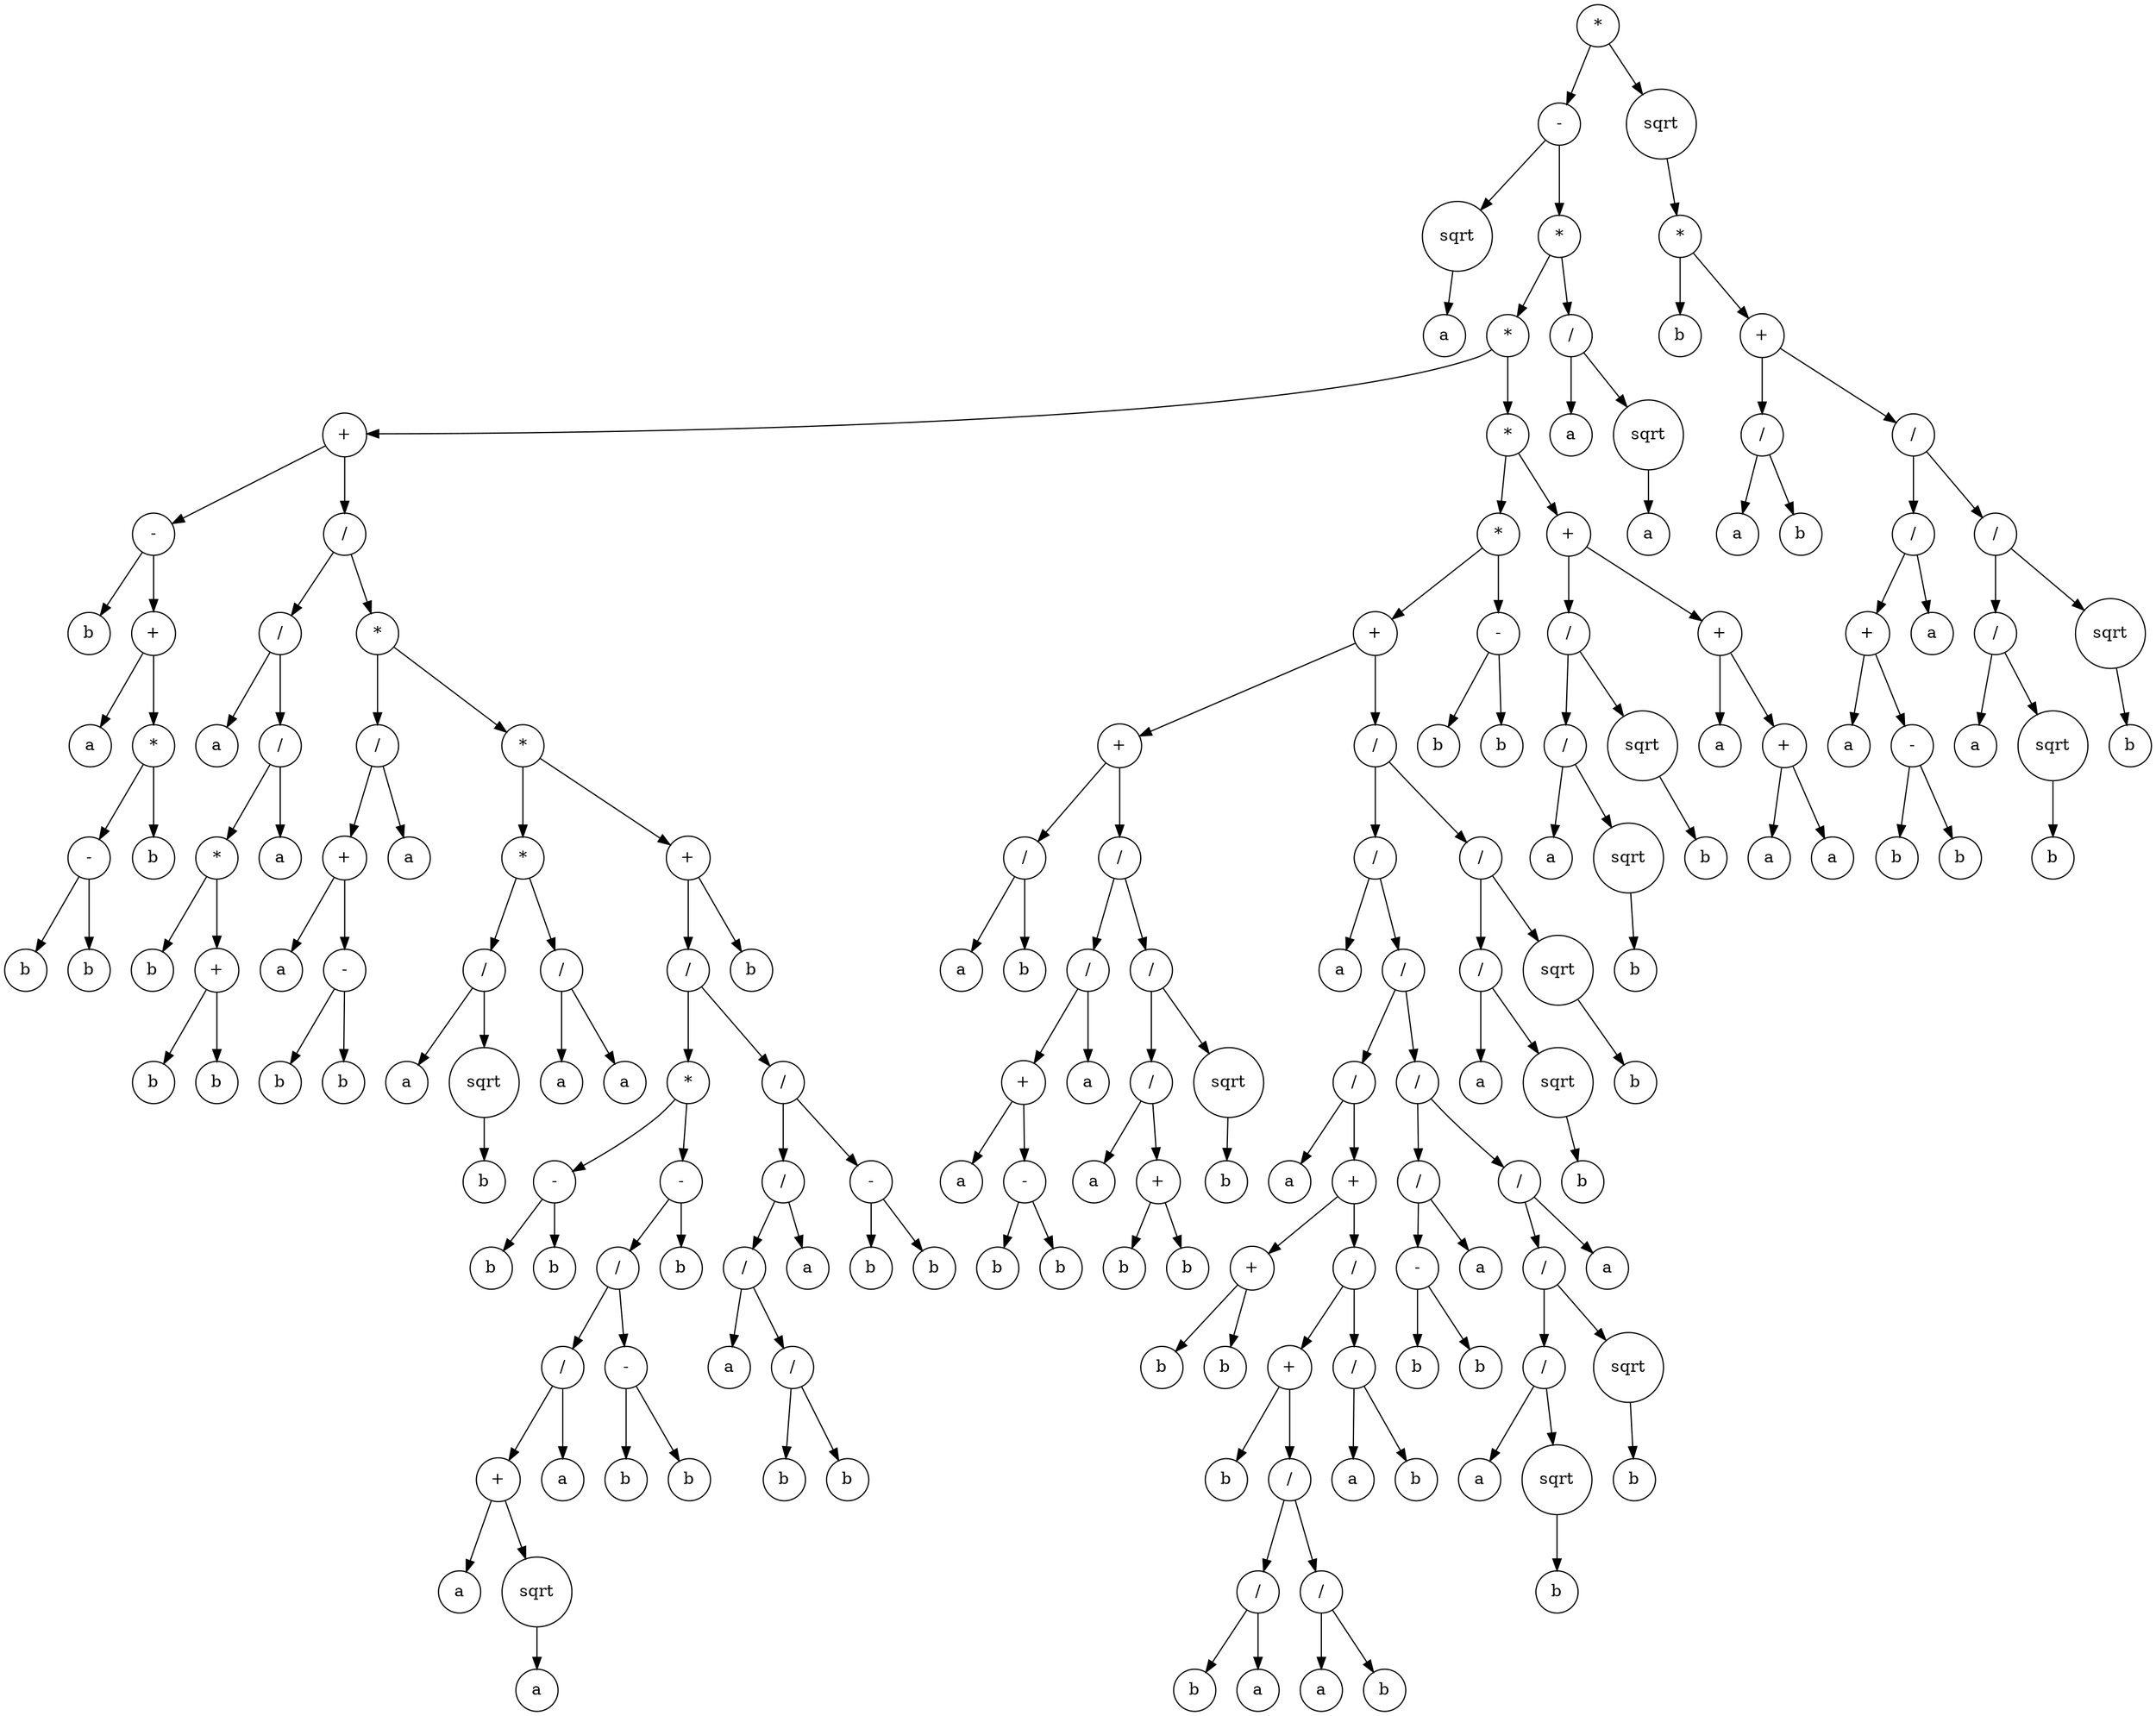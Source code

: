 digraph g {
graph [ordering=out];
node [shape=circle];
n[label = "*"];
n0[label = "-"];
n00[label = "sqrt"];
n000[label = "a"];
n00 -> n000;
n0 -> n00;
n01[label = "*"];
n010[label = "*"];
n0100[label = "+"];
n01000[label = "-"];
n010000[label = "b"];
n01000 -> n010000;
n010001[label = "+"];
n0100010[label = "a"];
n010001 -> n0100010;
n0100011[label = "*"];
n01000110[label = "-"];
n010001100[label = "b"];
n01000110 -> n010001100;
n010001101[label = "b"];
n01000110 -> n010001101;
n0100011 -> n01000110;
n01000111[label = "b"];
n0100011 -> n01000111;
n010001 -> n0100011;
n01000 -> n010001;
n0100 -> n01000;
n01001[label = "/"];
n010010[label = "/"];
n0100100[label = "a"];
n010010 -> n0100100;
n0100101[label = "/"];
n01001010[label = "*"];
n010010100[label = "b"];
n01001010 -> n010010100;
n010010101[label = "+"];
n0100101010[label = "b"];
n010010101 -> n0100101010;
n0100101011[label = "b"];
n010010101 -> n0100101011;
n01001010 -> n010010101;
n0100101 -> n01001010;
n01001011[label = "a"];
n0100101 -> n01001011;
n010010 -> n0100101;
n01001 -> n010010;
n010011[label = "*"];
n0100110[label = "/"];
n01001100[label = "+"];
n010011000[label = "a"];
n01001100 -> n010011000;
n010011001[label = "-"];
n0100110010[label = "b"];
n010011001 -> n0100110010;
n0100110011[label = "b"];
n010011001 -> n0100110011;
n01001100 -> n010011001;
n0100110 -> n01001100;
n01001101[label = "a"];
n0100110 -> n01001101;
n010011 -> n0100110;
n0100111[label = "*"];
n01001110[label = "*"];
n010011100[label = "/"];
n0100111000[label = "a"];
n010011100 -> n0100111000;
n0100111001[label = "sqrt"];
n01001110010[label = "b"];
n0100111001 -> n01001110010;
n010011100 -> n0100111001;
n01001110 -> n010011100;
n010011101[label = "/"];
n0100111010[label = "a"];
n010011101 -> n0100111010;
n0100111011[label = "a"];
n010011101 -> n0100111011;
n01001110 -> n010011101;
n0100111 -> n01001110;
n01001111[label = "+"];
n010011110[label = "/"];
n0100111100[label = "*"];
n01001111000[label = "-"];
n010011110000[label = "b"];
n01001111000 -> n010011110000;
n010011110001[label = "b"];
n01001111000 -> n010011110001;
n0100111100 -> n01001111000;
n01001111001[label = "-"];
n010011110010[label = "/"];
n0100111100100[label = "/"];
n01001111001000[label = "+"];
n010011110010000[label = "a"];
n01001111001000 -> n010011110010000;
n010011110010001[label = "sqrt"];
n0100111100100010[label = "a"];
n010011110010001 -> n0100111100100010;
n01001111001000 -> n010011110010001;
n0100111100100 -> n01001111001000;
n01001111001001[label = "a"];
n0100111100100 -> n01001111001001;
n010011110010 -> n0100111100100;
n0100111100101[label = "-"];
n01001111001010[label = "b"];
n0100111100101 -> n01001111001010;
n01001111001011[label = "b"];
n0100111100101 -> n01001111001011;
n010011110010 -> n0100111100101;
n01001111001 -> n010011110010;
n010011110011[label = "b"];
n01001111001 -> n010011110011;
n0100111100 -> n01001111001;
n010011110 -> n0100111100;
n0100111101[label = "/"];
n01001111010[label = "/"];
n010011110100[label = "/"];
n0100111101000[label = "a"];
n010011110100 -> n0100111101000;
n0100111101001[label = "/"];
n01001111010010[label = "b"];
n0100111101001 -> n01001111010010;
n01001111010011[label = "b"];
n0100111101001 -> n01001111010011;
n010011110100 -> n0100111101001;
n01001111010 -> n010011110100;
n010011110101[label = "a"];
n01001111010 -> n010011110101;
n0100111101 -> n01001111010;
n01001111011[label = "-"];
n010011110110[label = "b"];
n01001111011 -> n010011110110;
n010011110111[label = "b"];
n01001111011 -> n010011110111;
n0100111101 -> n01001111011;
n010011110 -> n0100111101;
n01001111 -> n010011110;
n010011111[label = "b"];
n01001111 -> n010011111;
n0100111 -> n01001111;
n010011 -> n0100111;
n01001 -> n010011;
n0100 -> n01001;
n010 -> n0100;
n0101[label = "*"];
n01010[label = "*"];
n010100[label = "+"];
n0101000[label = "+"];
n01010000[label = "/"];
n010100000[label = "a"];
n01010000 -> n010100000;
n010100001[label = "b"];
n01010000 -> n010100001;
n0101000 -> n01010000;
n01010001[label = "/"];
n010100010[label = "/"];
n0101000100[label = "+"];
n01010001000[label = "a"];
n0101000100 -> n01010001000;
n01010001001[label = "-"];
n010100010010[label = "b"];
n01010001001 -> n010100010010;
n010100010011[label = "b"];
n01010001001 -> n010100010011;
n0101000100 -> n01010001001;
n010100010 -> n0101000100;
n0101000101[label = "a"];
n010100010 -> n0101000101;
n01010001 -> n010100010;
n010100011[label = "/"];
n0101000110[label = "/"];
n01010001100[label = "a"];
n0101000110 -> n01010001100;
n01010001101[label = "+"];
n010100011010[label = "b"];
n01010001101 -> n010100011010;
n010100011011[label = "b"];
n01010001101 -> n010100011011;
n0101000110 -> n01010001101;
n010100011 -> n0101000110;
n0101000111[label = "sqrt"];
n01010001110[label = "b"];
n0101000111 -> n01010001110;
n010100011 -> n0101000111;
n01010001 -> n010100011;
n0101000 -> n01010001;
n010100 -> n0101000;
n0101001[label = "/"];
n01010010[label = "/"];
n010100100[label = "a"];
n01010010 -> n010100100;
n010100101[label = "/"];
n0101001010[label = "/"];
n01010010100[label = "a"];
n0101001010 -> n01010010100;
n01010010101[label = "+"];
n010100101010[label = "+"];
n0101001010100[label = "b"];
n010100101010 -> n0101001010100;
n0101001010101[label = "b"];
n010100101010 -> n0101001010101;
n01010010101 -> n010100101010;
n010100101011[label = "/"];
n0101001010110[label = "+"];
n01010010101100[label = "b"];
n0101001010110 -> n01010010101100;
n01010010101101[label = "/"];
n010100101011010[label = "/"];
n0101001010110100[label = "b"];
n010100101011010 -> n0101001010110100;
n0101001010110101[label = "a"];
n010100101011010 -> n0101001010110101;
n01010010101101 -> n010100101011010;
n010100101011011[label = "/"];
n0101001010110110[label = "a"];
n010100101011011 -> n0101001010110110;
n0101001010110111[label = "b"];
n010100101011011 -> n0101001010110111;
n01010010101101 -> n010100101011011;
n0101001010110 -> n01010010101101;
n010100101011 -> n0101001010110;
n0101001010111[label = "/"];
n01010010101110[label = "a"];
n0101001010111 -> n01010010101110;
n01010010101111[label = "b"];
n0101001010111 -> n01010010101111;
n010100101011 -> n0101001010111;
n01010010101 -> n010100101011;
n0101001010 -> n01010010101;
n010100101 -> n0101001010;
n0101001011[label = "/"];
n01010010110[label = "/"];
n010100101100[label = "-"];
n0101001011000[label = "b"];
n010100101100 -> n0101001011000;
n0101001011001[label = "b"];
n010100101100 -> n0101001011001;
n01010010110 -> n010100101100;
n010100101101[label = "a"];
n01010010110 -> n010100101101;
n0101001011 -> n01010010110;
n01010010111[label = "/"];
n010100101110[label = "/"];
n0101001011100[label = "/"];
n01010010111000[label = "a"];
n0101001011100 -> n01010010111000;
n01010010111001[label = "sqrt"];
n010100101110010[label = "b"];
n01010010111001 -> n010100101110010;
n0101001011100 -> n01010010111001;
n010100101110 -> n0101001011100;
n0101001011101[label = "sqrt"];
n01010010111010[label = "b"];
n0101001011101 -> n01010010111010;
n010100101110 -> n0101001011101;
n01010010111 -> n010100101110;
n010100101111[label = "a"];
n01010010111 -> n010100101111;
n0101001011 -> n01010010111;
n010100101 -> n0101001011;
n01010010 -> n010100101;
n0101001 -> n01010010;
n01010011[label = "/"];
n010100110[label = "/"];
n0101001100[label = "a"];
n010100110 -> n0101001100;
n0101001101[label = "sqrt"];
n01010011010[label = "b"];
n0101001101 -> n01010011010;
n010100110 -> n0101001101;
n01010011 -> n010100110;
n010100111[label = "sqrt"];
n0101001110[label = "b"];
n010100111 -> n0101001110;
n01010011 -> n010100111;
n0101001 -> n01010011;
n010100 -> n0101001;
n01010 -> n010100;
n010101[label = "-"];
n0101010[label = "b"];
n010101 -> n0101010;
n0101011[label = "b"];
n010101 -> n0101011;
n01010 -> n010101;
n0101 -> n01010;
n01011[label = "+"];
n010110[label = "/"];
n0101100[label = "/"];
n01011000[label = "a"];
n0101100 -> n01011000;
n01011001[label = "sqrt"];
n010110010[label = "b"];
n01011001 -> n010110010;
n0101100 -> n01011001;
n010110 -> n0101100;
n0101101[label = "sqrt"];
n01011010[label = "b"];
n0101101 -> n01011010;
n010110 -> n0101101;
n01011 -> n010110;
n010111[label = "+"];
n0101110[label = "a"];
n010111 -> n0101110;
n0101111[label = "+"];
n01011110[label = "a"];
n0101111 -> n01011110;
n01011111[label = "a"];
n0101111 -> n01011111;
n010111 -> n0101111;
n01011 -> n010111;
n0101 -> n01011;
n010 -> n0101;
n01 -> n010;
n011[label = "/"];
n0110[label = "a"];
n011 -> n0110;
n0111[label = "sqrt"];
n01110[label = "a"];
n0111 -> n01110;
n011 -> n0111;
n01 -> n011;
n0 -> n01;
n -> n0;
n1[label = "sqrt"];
n10[label = "*"];
n100[label = "b"];
n10 -> n100;
n101[label = "+"];
n1010[label = "/"];
n10100[label = "a"];
n1010 -> n10100;
n10101[label = "b"];
n1010 -> n10101;
n101 -> n1010;
n1011[label = "/"];
n10110[label = "/"];
n101100[label = "+"];
n1011000[label = "a"];
n101100 -> n1011000;
n1011001[label = "-"];
n10110010[label = "b"];
n1011001 -> n10110010;
n10110011[label = "b"];
n1011001 -> n10110011;
n101100 -> n1011001;
n10110 -> n101100;
n101101[label = "a"];
n10110 -> n101101;
n1011 -> n10110;
n10111[label = "/"];
n101110[label = "/"];
n1011100[label = "a"];
n101110 -> n1011100;
n1011101[label = "sqrt"];
n10111010[label = "b"];
n1011101 -> n10111010;
n101110 -> n1011101;
n10111 -> n101110;
n101111[label = "sqrt"];
n1011110[label = "b"];
n101111 -> n1011110;
n10111 -> n101111;
n1011 -> n10111;
n101 -> n1011;
n10 -> n101;
n1 -> n10;
n -> n1;
}
